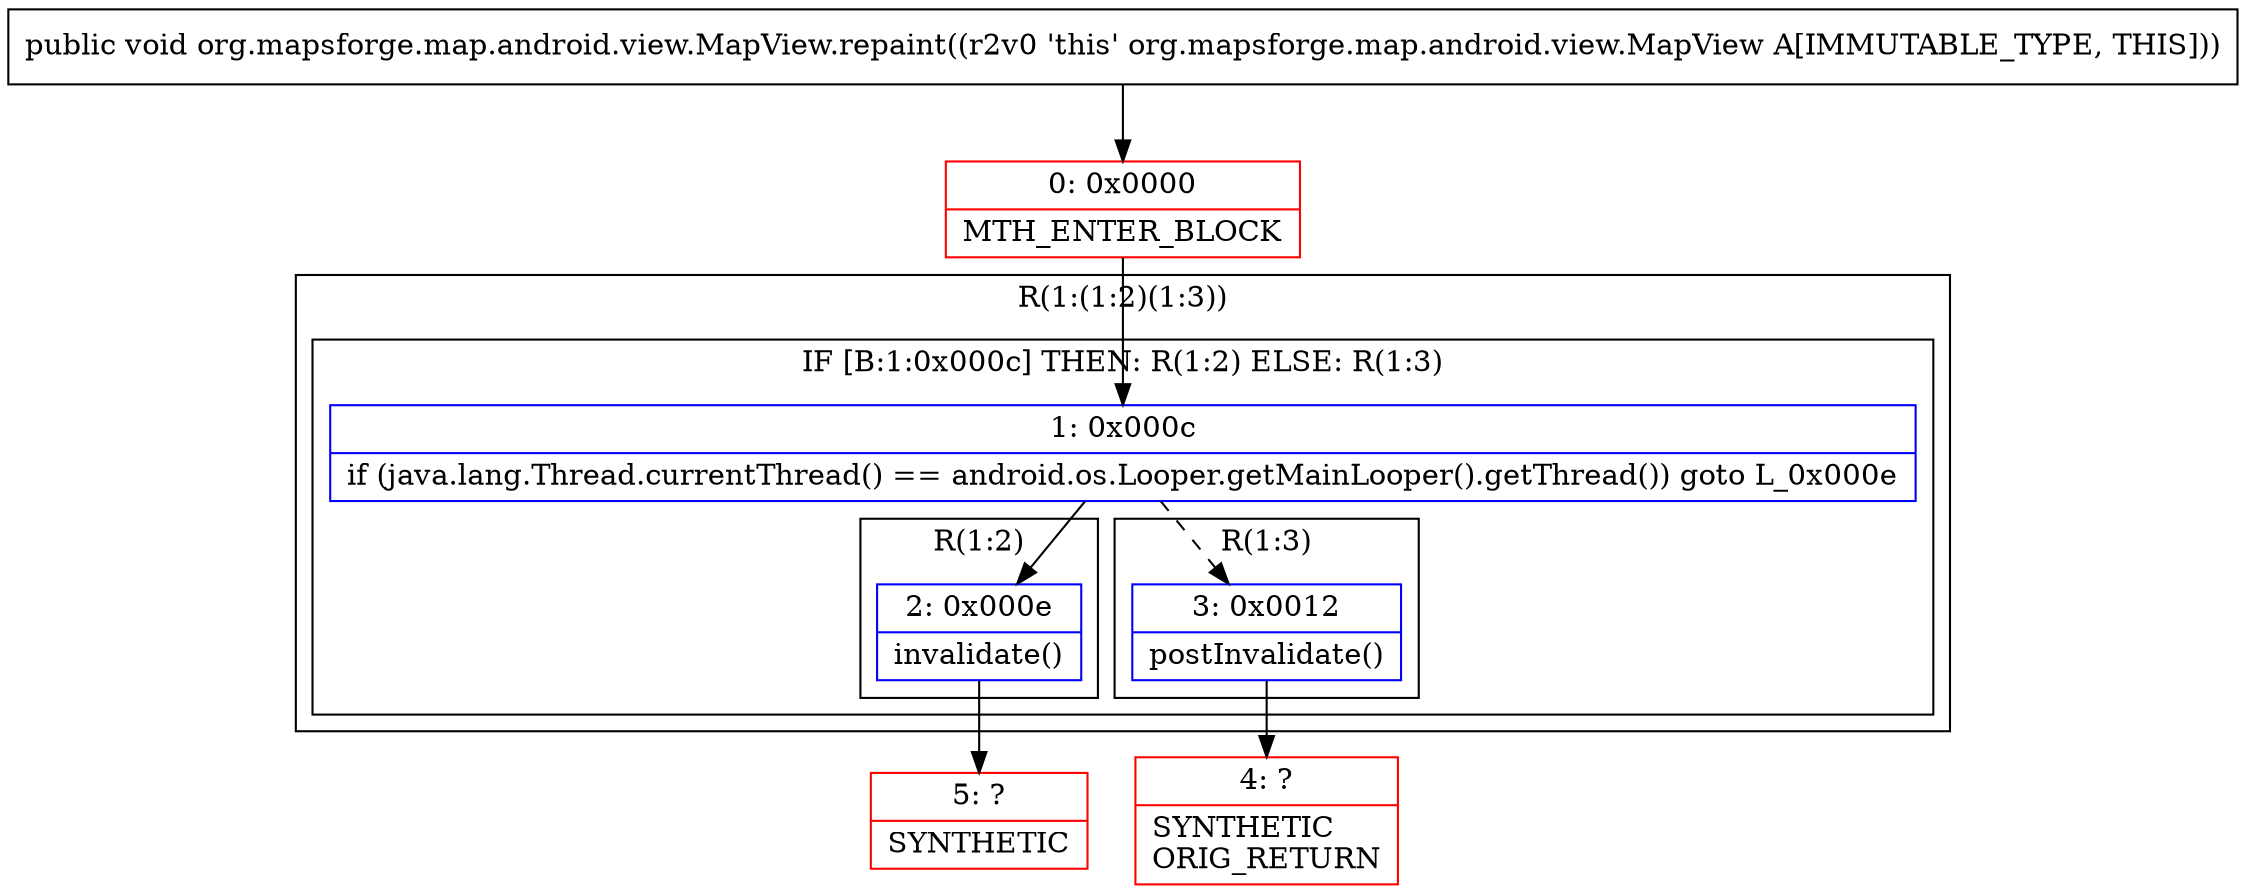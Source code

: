 digraph "CFG fororg.mapsforge.map.android.view.MapView.repaint()V" {
subgraph cluster_Region_549232020 {
label = "R(1:(1:2)(1:3))";
node [shape=record,color=blue];
subgraph cluster_IfRegion_1357541612 {
label = "IF [B:1:0x000c] THEN: R(1:2) ELSE: R(1:3)";
node [shape=record,color=blue];
Node_1 [shape=record,label="{1\:\ 0x000c|if (java.lang.Thread.currentThread() == android.os.Looper.getMainLooper().getThread()) goto L_0x000e\l}"];
subgraph cluster_Region_2009446338 {
label = "R(1:2)";
node [shape=record,color=blue];
Node_2 [shape=record,label="{2\:\ 0x000e|invalidate()\l}"];
}
subgraph cluster_Region_2137505113 {
label = "R(1:3)";
node [shape=record,color=blue];
Node_3 [shape=record,label="{3\:\ 0x0012|postInvalidate()\l}"];
}
}
}
Node_0 [shape=record,color=red,label="{0\:\ 0x0000|MTH_ENTER_BLOCK\l}"];
Node_4 [shape=record,color=red,label="{4\:\ ?|SYNTHETIC\lORIG_RETURN\l}"];
Node_5 [shape=record,color=red,label="{5\:\ ?|SYNTHETIC\l}"];
MethodNode[shape=record,label="{public void org.mapsforge.map.android.view.MapView.repaint((r2v0 'this' org.mapsforge.map.android.view.MapView A[IMMUTABLE_TYPE, THIS])) }"];
MethodNode -> Node_0;
Node_1 -> Node_2;
Node_1 -> Node_3[style=dashed];
Node_2 -> Node_5;
Node_3 -> Node_4;
Node_0 -> Node_1;
}

